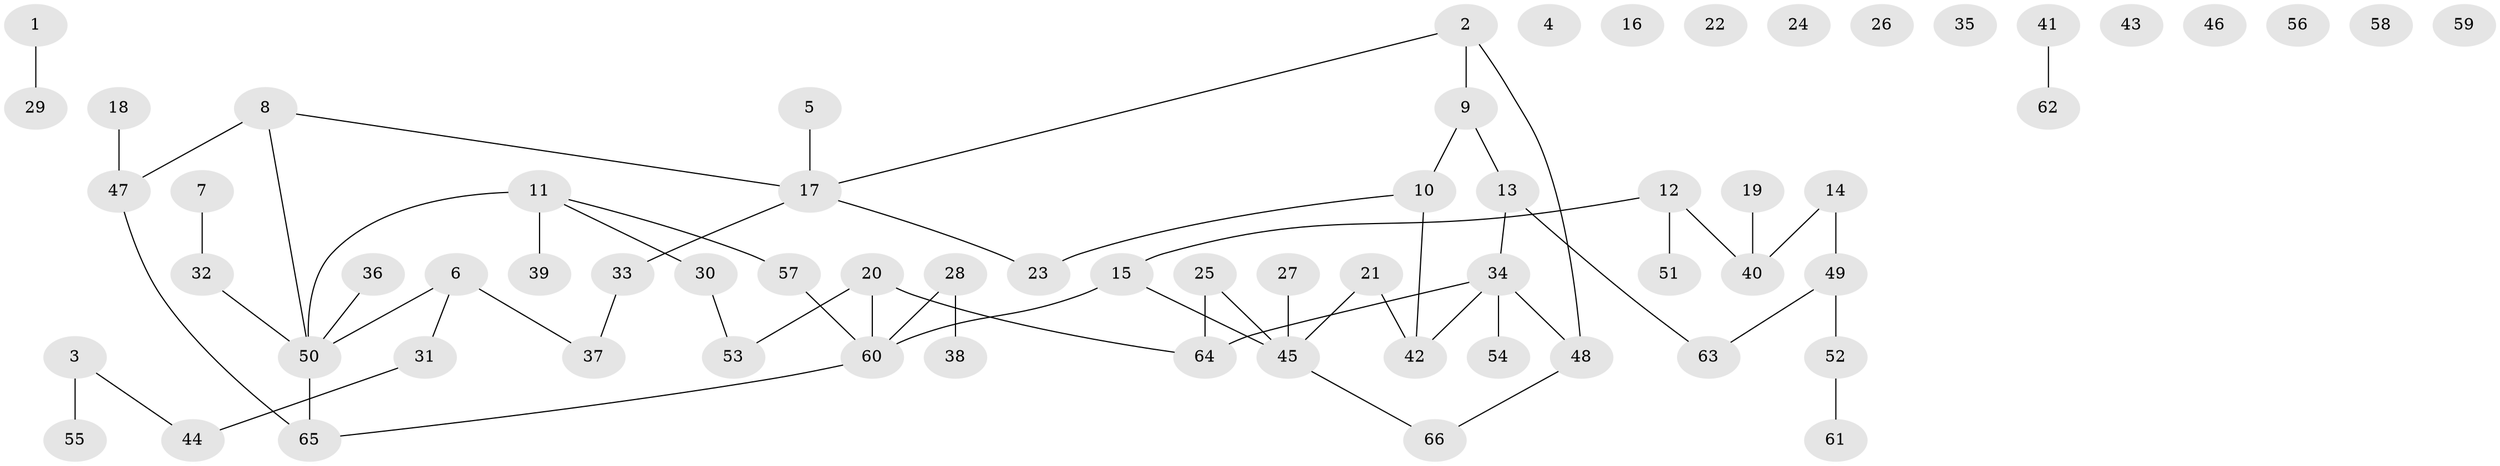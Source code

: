// Generated by graph-tools (version 1.1) at 2025/40/03/09/25 04:40:20]
// undirected, 66 vertices, 64 edges
graph export_dot {
graph [start="1"]
  node [color=gray90,style=filled];
  1;
  2;
  3;
  4;
  5;
  6;
  7;
  8;
  9;
  10;
  11;
  12;
  13;
  14;
  15;
  16;
  17;
  18;
  19;
  20;
  21;
  22;
  23;
  24;
  25;
  26;
  27;
  28;
  29;
  30;
  31;
  32;
  33;
  34;
  35;
  36;
  37;
  38;
  39;
  40;
  41;
  42;
  43;
  44;
  45;
  46;
  47;
  48;
  49;
  50;
  51;
  52;
  53;
  54;
  55;
  56;
  57;
  58;
  59;
  60;
  61;
  62;
  63;
  64;
  65;
  66;
  1 -- 29;
  2 -- 9;
  2 -- 17;
  2 -- 48;
  3 -- 44;
  3 -- 55;
  5 -- 17;
  6 -- 31;
  6 -- 37;
  6 -- 50;
  7 -- 32;
  8 -- 17;
  8 -- 47;
  8 -- 50;
  9 -- 10;
  9 -- 13;
  10 -- 23;
  10 -- 42;
  11 -- 30;
  11 -- 39;
  11 -- 50;
  11 -- 57;
  12 -- 15;
  12 -- 40;
  12 -- 51;
  13 -- 34;
  13 -- 63;
  14 -- 40;
  14 -- 49;
  15 -- 45;
  15 -- 60;
  17 -- 23;
  17 -- 33;
  18 -- 47;
  19 -- 40;
  20 -- 53;
  20 -- 60;
  20 -- 64;
  21 -- 42;
  21 -- 45;
  25 -- 45;
  25 -- 64;
  27 -- 45;
  28 -- 38;
  28 -- 60;
  30 -- 53;
  31 -- 44;
  32 -- 50;
  33 -- 37;
  34 -- 42;
  34 -- 48;
  34 -- 54;
  34 -- 64;
  36 -- 50;
  41 -- 62;
  45 -- 66;
  47 -- 65;
  48 -- 66;
  49 -- 52;
  49 -- 63;
  50 -- 65;
  52 -- 61;
  57 -- 60;
  60 -- 65;
}
